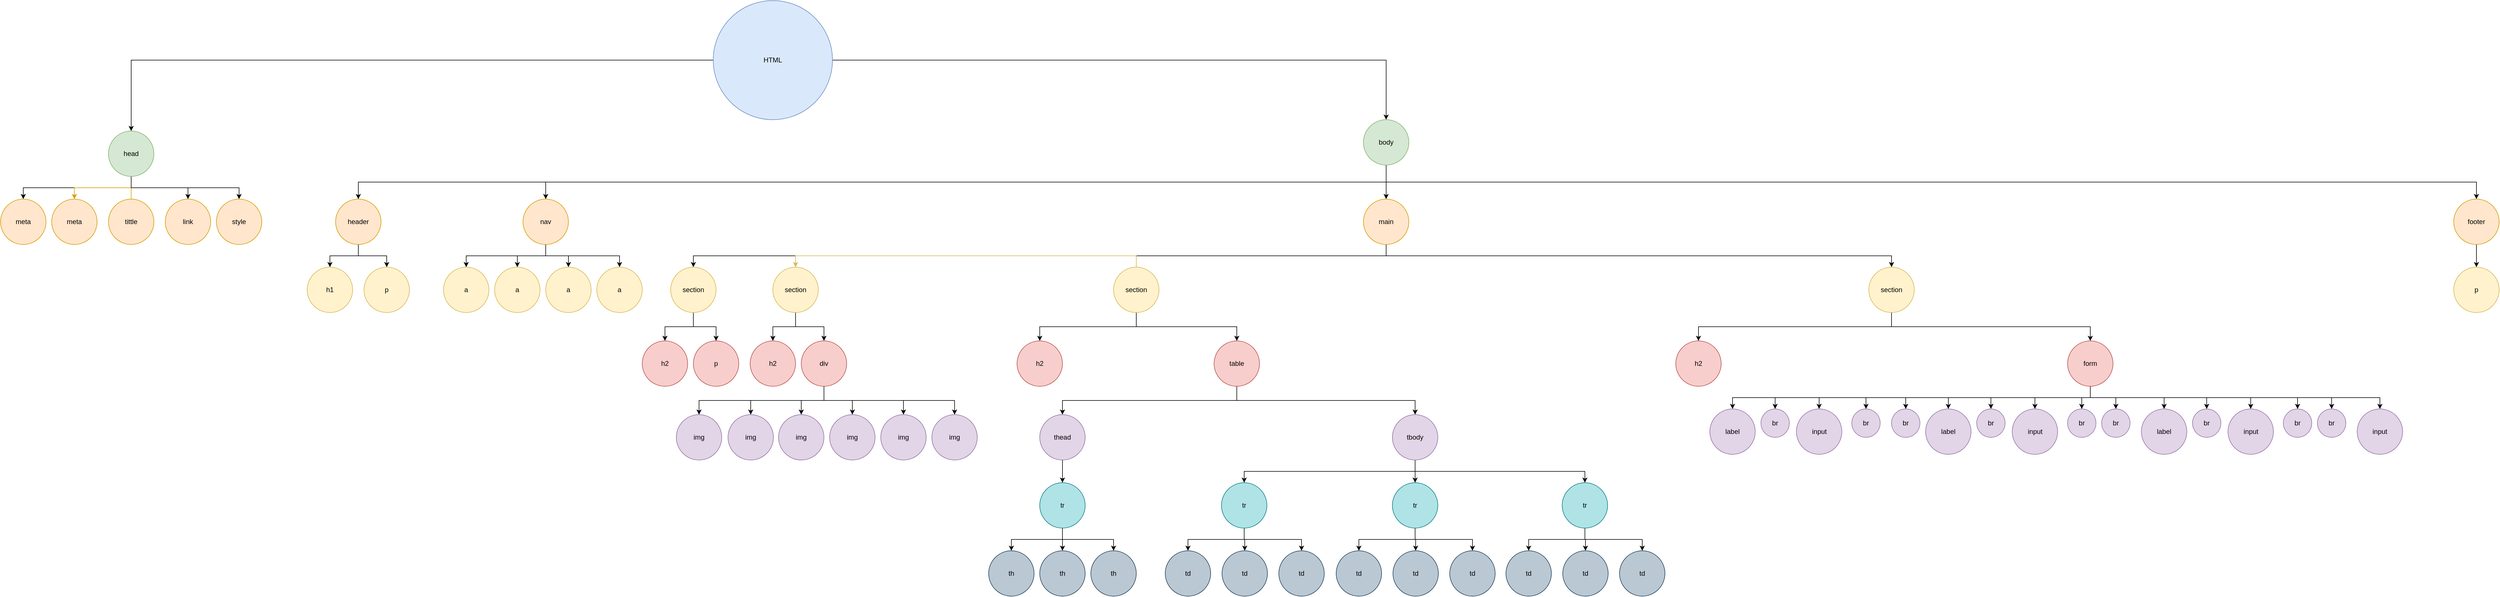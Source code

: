 <mxfile version="26.0.16">
  <diagram name="Página-1" id="s1n0lWvy48Rf1SiYjT9b">
    <mxGraphModel grid="1" page="1" gridSize="10" guides="1" tooltips="1" connect="1" arrows="1" fold="1" pageScale="1" pageWidth="827" pageHeight="1169" math="0" shadow="0">
      <root>
        <mxCell id="0" />
        <mxCell id="1" parent="0" />
        <mxCell id="Hx5SDxIe2vybmNxk9Qnh-4" style="edgeStyle=orthogonalEdgeStyle;rounded=0;orthogonalLoop=1;jettySize=auto;html=1;exitX=1;exitY=0.5;exitDx=0;exitDy=0;entryX=0.5;entryY=0;entryDx=0;entryDy=0;" edge="1" parent="1" source="irpH-8KWTIknXqjLATjh-1" target="Hx5SDxIe2vybmNxk9Qnh-2">
          <mxGeometry relative="1" as="geometry" />
        </mxCell>
        <mxCell id="Hx5SDxIe2vybmNxk9Qnh-8" style="edgeStyle=orthogonalEdgeStyle;rounded=0;orthogonalLoop=1;jettySize=auto;html=1;exitX=0;exitY=0.5;exitDx=0;exitDy=0;entryX=0.5;entryY=0;entryDx=0;entryDy=0;" edge="1" parent="1" source="irpH-8KWTIknXqjLATjh-1" target="Hx5SDxIe2vybmNxk9Qnh-1">
          <mxGeometry relative="1" as="geometry" />
        </mxCell>
        <mxCell id="irpH-8KWTIknXqjLATjh-1" value="HTML" style="ellipse;whiteSpace=wrap;html=1;aspect=fixed;fillColor=#dae8fc;strokeColor=#6c8ebf;" vertex="1" parent="1">
          <mxGeometry x="1105" y="-110" width="210" height="210" as="geometry" />
        </mxCell>
        <mxCell id="Hx5SDxIe2vybmNxk9Qnh-14" style="edgeStyle=orthogonalEdgeStyle;rounded=0;orthogonalLoop=1;jettySize=auto;html=1;exitX=0.5;exitY=1;exitDx=0;exitDy=0;entryX=0.5;entryY=0;entryDx=0;entryDy=0;" edge="1" parent="1" source="Hx5SDxIe2vybmNxk9Qnh-1" target="Hx5SDxIe2vybmNxk9Qnh-9">
          <mxGeometry relative="1" as="geometry" />
        </mxCell>
        <mxCell id="Hx5SDxIe2vybmNxk9Qnh-15" style="edgeStyle=orthogonalEdgeStyle;rounded=0;orthogonalLoop=1;jettySize=auto;html=1;exitX=0.5;exitY=0;exitDx=0;exitDy=0;entryX=0.5;entryY=0;entryDx=0;entryDy=0;fillColor=#ffe6cc;strokeColor=#d79b00;" edge="1" parent="1" source="Hx5SDxIe2vybmNxk9Qnh-11" target="Hx5SDxIe2vybmNxk9Qnh-10">
          <mxGeometry relative="1" as="geometry" />
        </mxCell>
        <mxCell id="Hx5SDxIe2vybmNxk9Qnh-16" style="edgeStyle=orthogonalEdgeStyle;rounded=0;orthogonalLoop=1;jettySize=auto;html=1;exitX=0.5;exitY=1;exitDx=0;exitDy=0;entryX=0.5;entryY=0;entryDx=0;entryDy=0;" edge="1" parent="1" source="Hx5SDxIe2vybmNxk9Qnh-1" target="Hx5SDxIe2vybmNxk9Qnh-12">
          <mxGeometry relative="1" as="geometry" />
        </mxCell>
        <mxCell id="Hx5SDxIe2vybmNxk9Qnh-17" style="edgeStyle=orthogonalEdgeStyle;rounded=0;orthogonalLoop=1;jettySize=auto;html=1;exitX=0.5;exitY=1;exitDx=0;exitDy=0;entryX=0.5;entryY=0;entryDx=0;entryDy=0;" edge="1" parent="1" source="Hx5SDxIe2vybmNxk9Qnh-1" target="Hx5SDxIe2vybmNxk9Qnh-13">
          <mxGeometry relative="1" as="geometry" />
        </mxCell>
        <mxCell id="Hx5SDxIe2vybmNxk9Qnh-1" value="head" style="ellipse;whiteSpace=wrap;html=1;aspect=fixed;fillColor=#d5e8d4;strokeColor=#82b366;" vertex="1" parent="1">
          <mxGeometry x="40" y="120" width="80" height="80" as="geometry" />
        </mxCell>
        <mxCell id="Hx5SDxIe2vybmNxk9Qnh-22" style="edgeStyle=orthogonalEdgeStyle;rounded=0;orthogonalLoop=1;jettySize=auto;html=1;exitX=0.5;exitY=1;exitDx=0;exitDy=0;entryX=0.5;entryY=0;entryDx=0;entryDy=0;" edge="1" parent="1" source="Hx5SDxIe2vybmNxk9Qnh-2" target="Hx5SDxIe2vybmNxk9Qnh-19">
          <mxGeometry relative="1" as="geometry" />
        </mxCell>
        <mxCell id="Hx5SDxIe2vybmNxk9Qnh-23" style="edgeStyle=orthogonalEdgeStyle;rounded=0;orthogonalLoop=1;jettySize=auto;html=1;exitX=0.5;exitY=1;exitDx=0;exitDy=0;entryX=0.5;entryY=0;entryDx=0;entryDy=0;" edge="1" parent="1" source="Hx5SDxIe2vybmNxk9Qnh-2" target="Hx5SDxIe2vybmNxk9Qnh-18">
          <mxGeometry relative="1" as="geometry" />
        </mxCell>
        <mxCell id="Hx5SDxIe2vybmNxk9Qnh-24" style="edgeStyle=orthogonalEdgeStyle;rounded=0;orthogonalLoop=1;jettySize=auto;html=1;exitX=0.5;exitY=1;exitDx=0;exitDy=0;entryX=0.5;entryY=0;entryDx=0;entryDy=0;" edge="1" parent="1" source="Hx5SDxIe2vybmNxk9Qnh-2" target="Hx5SDxIe2vybmNxk9Qnh-20">
          <mxGeometry relative="1" as="geometry" />
        </mxCell>
        <mxCell id="Hx5SDxIe2vybmNxk9Qnh-25" style="edgeStyle=orthogonalEdgeStyle;rounded=0;orthogonalLoop=1;jettySize=auto;html=1;exitX=0.5;exitY=1;exitDx=0;exitDy=0;entryX=0.5;entryY=0;entryDx=0;entryDy=0;" edge="1" parent="1" source="Hx5SDxIe2vybmNxk9Qnh-2" target="Hx5SDxIe2vybmNxk9Qnh-21">
          <mxGeometry relative="1" as="geometry" />
        </mxCell>
        <mxCell id="Hx5SDxIe2vybmNxk9Qnh-2" value="body" style="ellipse;whiteSpace=wrap;html=1;aspect=fixed;fillColor=#d5e8d4;strokeColor=#82b366;" vertex="1" parent="1">
          <mxGeometry x="2250" y="100" width="80" height="80" as="geometry" />
        </mxCell>
        <mxCell id="Hx5SDxIe2vybmNxk9Qnh-9" value="meta" style="ellipse;whiteSpace=wrap;html=1;aspect=fixed;fillColor=#ffe6cc;strokeColor=#d79b00;" vertex="1" parent="1">
          <mxGeometry x="-150" y="240" width="80" height="80" as="geometry" />
        </mxCell>
        <mxCell id="Hx5SDxIe2vybmNxk9Qnh-10" value="meta" style="ellipse;whiteSpace=wrap;html=1;aspect=fixed;fillColor=#ffe6cc;strokeColor=#d79b00;" vertex="1" parent="1">
          <mxGeometry x="-60" y="240" width="80" height="80" as="geometry" />
        </mxCell>
        <mxCell id="Hx5SDxIe2vybmNxk9Qnh-11" value="tittle" style="ellipse;whiteSpace=wrap;html=1;aspect=fixed;fillColor=#ffe6cc;strokeColor=#d79b00;" vertex="1" parent="1">
          <mxGeometry x="40" y="240" width="80" height="80" as="geometry" />
        </mxCell>
        <mxCell id="Hx5SDxIe2vybmNxk9Qnh-12" value="link" style="ellipse;whiteSpace=wrap;html=1;aspect=fixed;fillColor=#ffe6cc;strokeColor=#d79b00;" vertex="1" parent="1">
          <mxGeometry x="140" y="240" width="80" height="80" as="geometry" />
        </mxCell>
        <mxCell id="Hx5SDxIe2vybmNxk9Qnh-13" value="style" style="ellipse;whiteSpace=wrap;html=1;aspect=fixed;fillColor=#ffe6cc;strokeColor=#d79b00;" vertex="1" parent="1">
          <mxGeometry x="230" y="240" width="80" height="80" as="geometry" />
        </mxCell>
        <mxCell id="Hx5SDxIe2vybmNxk9Qnh-40" style="edgeStyle=orthogonalEdgeStyle;rounded=0;orthogonalLoop=1;jettySize=auto;html=1;exitX=0.5;exitY=1;exitDx=0;exitDy=0;entryX=0.5;entryY=0;entryDx=0;entryDy=0;" edge="1" parent="1" source="Hx5SDxIe2vybmNxk9Qnh-18" target="Hx5SDxIe2vybmNxk9Qnh-35">
          <mxGeometry relative="1" as="geometry" />
        </mxCell>
        <mxCell id="Hx5SDxIe2vybmNxk9Qnh-41" style="edgeStyle=orthogonalEdgeStyle;rounded=0;orthogonalLoop=1;jettySize=auto;html=1;exitX=0.5;exitY=1;exitDx=0;exitDy=0;entryX=0.5;entryY=0;entryDx=0;entryDy=0;" edge="1" parent="1" source="Hx5SDxIe2vybmNxk9Qnh-18" target="Hx5SDxIe2vybmNxk9Qnh-31">
          <mxGeometry relative="1" as="geometry" />
        </mxCell>
        <mxCell id="Hx5SDxIe2vybmNxk9Qnh-42" style="edgeStyle=orthogonalEdgeStyle;rounded=0;orthogonalLoop=1;jettySize=auto;html=1;exitX=0.5;exitY=1;exitDx=0;exitDy=0;entryX=0.5;entryY=0;entryDx=0;entryDy=0;" edge="1" parent="1" source="Hx5SDxIe2vybmNxk9Qnh-18" target="Hx5SDxIe2vybmNxk9Qnh-36">
          <mxGeometry relative="1" as="geometry" />
        </mxCell>
        <mxCell id="Hx5SDxIe2vybmNxk9Qnh-43" style="edgeStyle=orthogonalEdgeStyle;rounded=0;orthogonalLoop=1;jettySize=auto;html=1;exitX=0.5;exitY=1;exitDx=0;exitDy=0;entryX=0.5;entryY=0;entryDx=0;entryDy=0;" edge="1" parent="1" source="Hx5SDxIe2vybmNxk9Qnh-18" target="Hx5SDxIe2vybmNxk9Qnh-37">
          <mxGeometry relative="1" as="geometry" />
        </mxCell>
        <mxCell id="Hx5SDxIe2vybmNxk9Qnh-18" value="nav" style="ellipse;whiteSpace=wrap;html=1;aspect=fixed;fillColor=#ffe6cc;strokeColor=#d79b00;" vertex="1" parent="1">
          <mxGeometry x="770" y="240" width="80" height="80" as="geometry" />
        </mxCell>
        <mxCell id="Hx5SDxIe2vybmNxk9Qnh-29" style="edgeStyle=orthogonalEdgeStyle;rounded=0;orthogonalLoop=1;jettySize=auto;html=1;exitX=0.5;exitY=1;exitDx=0;exitDy=0;entryX=0.5;entryY=0;entryDx=0;entryDy=0;" edge="1" parent="1" source="Hx5SDxIe2vybmNxk9Qnh-19" target="Hx5SDxIe2vybmNxk9Qnh-26">
          <mxGeometry relative="1" as="geometry" />
        </mxCell>
        <mxCell id="Hx5SDxIe2vybmNxk9Qnh-30" style="edgeStyle=orthogonalEdgeStyle;rounded=0;orthogonalLoop=1;jettySize=auto;html=1;exitX=0.5;exitY=1;exitDx=0;exitDy=0;entryX=0.5;entryY=0;entryDx=0;entryDy=0;" edge="1" parent="1" source="Hx5SDxIe2vybmNxk9Qnh-19" target="Hx5SDxIe2vybmNxk9Qnh-27">
          <mxGeometry relative="1" as="geometry" />
        </mxCell>
        <mxCell id="Hx5SDxIe2vybmNxk9Qnh-19" value="header" style="ellipse;whiteSpace=wrap;html=1;aspect=fixed;fillColor=#ffe6cc;strokeColor=#d79b00;" vertex="1" parent="1">
          <mxGeometry x="440" y="240" width="80" height="80" as="geometry" />
        </mxCell>
        <mxCell id="Hx5SDxIe2vybmNxk9Qnh-48" style="edgeStyle=orthogonalEdgeStyle;rounded=0;orthogonalLoop=1;jettySize=auto;html=1;exitX=0.5;exitY=1;exitDx=0;exitDy=0;entryX=0.5;entryY=0;entryDx=0;entryDy=0;" edge="1" parent="1" source="Hx5SDxIe2vybmNxk9Qnh-20" target="Hx5SDxIe2vybmNxk9Qnh-47">
          <mxGeometry relative="1" as="geometry" />
        </mxCell>
        <mxCell id="Hx5SDxIe2vybmNxk9Qnh-49" style="edgeStyle=orthogonalEdgeStyle;rounded=0;orthogonalLoop=1;jettySize=auto;html=1;exitX=0.5;exitY=0;exitDx=0;exitDy=0;entryX=0.5;entryY=0;entryDx=0;entryDy=0;fillColor=#fff2cc;strokeColor=#d6b656;" edge="1" parent="1" source="Hx5SDxIe2vybmNxk9Qnh-45" target="Hx5SDxIe2vybmNxk9Qnh-46">
          <mxGeometry relative="1" as="geometry" />
        </mxCell>
        <mxCell id="Hx5SDxIe2vybmNxk9Qnh-50" style="edgeStyle=orthogonalEdgeStyle;rounded=0;orthogonalLoop=1;jettySize=auto;html=1;exitX=0.5;exitY=1;exitDx=0;exitDy=0;" edge="1" parent="1" source="Hx5SDxIe2vybmNxk9Qnh-20" target="Hx5SDxIe2vybmNxk9Qnh-44">
          <mxGeometry relative="1" as="geometry" />
        </mxCell>
        <mxCell id="Hx5SDxIe2vybmNxk9Qnh-20" value="main" style="ellipse;whiteSpace=wrap;html=1;aspect=fixed;fillColor=#ffe6cc;strokeColor=#d79b00;" vertex="1" parent="1">
          <mxGeometry x="2250" y="240" width="80" height="80" as="geometry" />
        </mxCell>
        <mxCell id="Hx5SDxIe2vybmNxk9Qnh-207" style="edgeStyle=orthogonalEdgeStyle;rounded=0;orthogonalLoop=1;jettySize=auto;html=1;exitX=0.5;exitY=1;exitDx=0;exitDy=0;entryX=0.5;entryY=0;entryDx=0;entryDy=0;" edge="1" parent="1" source="Hx5SDxIe2vybmNxk9Qnh-21" target="Hx5SDxIe2vybmNxk9Qnh-206">
          <mxGeometry relative="1" as="geometry" />
        </mxCell>
        <mxCell id="Hx5SDxIe2vybmNxk9Qnh-21" value="footer" style="ellipse;whiteSpace=wrap;html=1;aspect=fixed;fillColor=#ffe6cc;strokeColor=#d79b00;" vertex="1" parent="1">
          <mxGeometry x="4170" y="240" width="80" height="80" as="geometry" />
        </mxCell>
        <mxCell id="Hx5SDxIe2vybmNxk9Qnh-26" value="h1" style="ellipse;whiteSpace=wrap;html=1;aspect=fixed;fillColor=#fff2cc;strokeColor=#d6b656;" vertex="1" parent="1">
          <mxGeometry x="390" y="360" width="80" height="80" as="geometry" />
        </mxCell>
        <mxCell id="Hx5SDxIe2vybmNxk9Qnh-27" value="p" style="ellipse;whiteSpace=wrap;html=1;aspect=fixed;fillColor=#fff2cc;strokeColor=#d6b656;" vertex="1" parent="1">
          <mxGeometry x="490" y="360" width="80" height="80" as="geometry" />
        </mxCell>
        <mxCell id="Hx5SDxIe2vybmNxk9Qnh-31" value="a" style="ellipse;whiteSpace=wrap;html=1;aspect=fixed;fillColor=#fff2cc;strokeColor=#d6b656;" vertex="1" parent="1">
          <mxGeometry x="630" y="360" width="80" height="80" as="geometry" />
        </mxCell>
        <mxCell id="Hx5SDxIe2vybmNxk9Qnh-35" value="a" style="ellipse;whiteSpace=wrap;html=1;aspect=fixed;fillColor=#fff2cc;strokeColor=#d6b656;" vertex="1" parent="1">
          <mxGeometry x="720" y="360" width="80" height="80" as="geometry" />
        </mxCell>
        <mxCell id="Hx5SDxIe2vybmNxk9Qnh-36" value="a" style="ellipse;whiteSpace=wrap;html=1;aspect=fixed;fillColor=#fff2cc;strokeColor=#d6b656;" vertex="1" parent="1">
          <mxGeometry x="810" y="360" width="80" height="80" as="geometry" />
        </mxCell>
        <mxCell id="Hx5SDxIe2vybmNxk9Qnh-37" value="a" style="ellipse;whiteSpace=wrap;html=1;aspect=fixed;fillColor=#fff2cc;strokeColor=#d6b656;" vertex="1" parent="1">
          <mxGeometry x="900" y="360" width="80" height="80" as="geometry" />
        </mxCell>
        <mxCell id="Hx5SDxIe2vybmNxk9Qnh-133" style="edgeStyle=orthogonalEdgeStyle;rounded=0;orthogonalLoop=1;jettySize=auto;html=1;exitX=0.5;exitY=1;exitDx=0;exitDy=0;entryX=0.5;entryY=0;entryDx=0;entryDy=0;" edge="1" parent="1" source="Hx5SDxIe2vybmNxk9Qnh-44" target="Hx5SDxIe2vybmNxk9Qnh-131">
          <mxGeometry relative="1" as="geometry" />
        </mxCell>
        <mxCell id="Hx5SDxIe2vybmNxk9Qnh-134" style="edgeStyle=orthogonalEdgeStyle;rounded=0;orthogonalLoop=1;jettySize=auto;html=1;exitX=0.5;exitY=1;exitDx=0;exitDy=0;entryX=0.5;entryY=0;entryDx=0;entryDy=0;" edge="1" parent="1" source="Hx5SDxIe2vybmNxk9Qnh-44" target="Hx5SDxIe2vybmNxk9Qnh-132">
          <mxGeometry relative="1" as="geometry" />
        </mxCell>
        <mxCell id="Hx5SDxIe2vybmNxk9Qnh-44" value="section" style="ellipse;whiteSpace=wrap;html=1;aspect=fixed;fillColor=#fff2cc;strokeColor=#d6b656;" vertex="1" parent="1">
          <mxGeometry x="3140" y="360" width="80" height="80" as="geometry" />
        </mxCell>
        <mxCell id="Hx5SDxIe2vybmNxk9Qnh-82" style="edgeStyle=orthogonalEdgeStyle;rounded=0;orthogonalLoop=1;jettySize=auto;html=1;exitX=0.5;exitY=1;exitDx=0;exitDy=0;entryX=0.5;entryY=0;entryDx=0;entryDy=0;" edge="1" parent="1" source="Hx5SDxIe2vybmNxk9Qnh-45" target="Hx5SDxIe2vybmNxk9Qnh-80">
          <mxGeometry relative="1" as="geometry" />
        </mxCell>
        <mxCell id="Hx5SDxIe2vybmNxk9Qnh-83" style="edgeStyle=orthogonalEdgeStyle;rounded=0;orthogonalLoop=1;jettySize=auto;html=1;exitX=0.5;exitY=1;exitDx=0;exitDy=0;entryX=0.5;entryY=0;entryDx=0;entryDy=0;" edge="1" parent="1" source="Hx5SDxIe2vybmNxk9Qnh-45" target="Hx5SDxIe2vybmNxk9Qnh-81">
          <mxGeometry relative="1" as="geometry" />
        </mxCell>
        <mxCell id="Hx5SDxIe2vybmNxk9Qnh-45" value="section" style="ellipse;whiteSpace=wrap;html=1;aspect=fixed;fillColor=#fff2cc;strokeColor=#d6b656;" vertex="1" parent="1">
          <mxGeometry x="1810" y="360" width="80" height="80" as="geometry" />
        </mxCell>
        <mxCell id="Hx5SDxIe2vybmNxk9Qnh-59" style="edgeStyle=orthogonalEdgeStyle;rounded=0;orthogonalLoop=1;jettySize=auto;html=1;exitX=0.5;exitY=1;exitDx=0;exitDy=0;entryX=0.5;entryY=0;entryDx=0;entryDy=0;" edge="1" parent="1" source="Hx5SDxIe2vybmNxk9Qnh-46" target="Hx5SDxIe2vybmNxk9Qnh-57">
          <mxGeometry relative="1" as="geometry" />
        </mxCell>
        <mxCell id="Hx5SDxIe2vybmNxk9Qnh-60" style="edgeStyle=orthogonalEdgeStyle;rounded=0;orthogonalLoop=1;jettySize=auto;html=1;exitX=0.5;exitY=1;exitDx=0;exitDy=0;" edge="1" parent="1" source="Hx5SDxIe2vybmNxk9Qnh-46" target="Hx5SDxIe2vybmNxk9Qnh-58">
          <mxGeometry relative="1" as="geometry" />
        </mxCell>
        <mxCell id="Hx5SDxIe2vybmNxk9Qnh-46" value="section" style="ellipse;whiteSpace=wrap;html=1;aspect=fixed;fillColor=#fff2cc;strokeColor=#d6b656;" vertex="1" parent="1">
          <mxGeometry x="1210" y="360" width="80" height="80" as="geometry" />
        </mxCell>
        <mxCell id="Hx5SDxIe2vybmNxk9Qnh-55" style="edgeStyle=orthogonalEdgeStyle;rounded=0;orthogonalLoop=1;jettySize=auto;html=1;exitX=0.5;exitY=1;exitDx=0;exitDy=0;entryX=0.5;entryY=0;entryDx=0;entryDy=0;" edge="1" parent="1" source="Hx5SDxIe2vybmNxk9Qnh-47" target="Hx5SDxIe2vybmNxk9Qnh-53">
          <mxGeometry relative="1" as="geometry" />
        </mxCell>
        <mxCell id="Hx5SDxIe2vybmNxk9Qnh-56" style="edgeStyle=orthogonalEdgeStyle;rounded=0;orthogonalLoop=1;jettySize=auto;html=1;exitX=0.5;exitY=1;exitDx=0;exitDy=0;entryX=0.5;entryY=0;entryDx=0;entryDy=0;" edge="1" parent="1" source="Hx5SDxIe2vybmNxk9Qnh-47" target="Hx5SDxIe2vybmNxk9Qnh-54">
          <mxGeometry relative="1" as="geometry" />
        </mxCell>
        <mxCell id="Hx5SDxIe2vybmNxk9Qnh-47" value="section" style="ellipse;whiteSpace=wrap;html=1;aspect=fixed;fillColor=#fff2cc;strokeColor=#d6b656;" vertex="1" parent="1">
          <mxGeometry x="1030" y="360" width="80" height="80" as="geometry" />
        </mxCell>
        <mxCell id="Hx5SDxIe2vybmNxk9Qnh-53" value="h2" style="ellipse;whiteSpace=wrap;html=1;aspect=fixed;fillColor=#f8cecc;strokeColor=#b85450;" vertex="1" parent="1">
          <mxGeometry x="980" y="490" width="80" height="80" as="geometry" />
        </mxCell>
        <mxCell id="Hx5SDxIe2vybmNxk9Qnh-54" value="p" style="ellipse;whiteSpace=wrap;html=1;aspect=fixed;fillColor=#f8cecc;strokeColor=#b85450;" vertex="1" parent="1">
          <mxGeometry x="1070" y="490" width="80" height="80" as="geometry" />
        </mxCell>
        <mxCell id="Hx5SDxIe2vybmNxk9Qnh-57" value="h2" style="ellipse;whiteSpace=wrap;html=1;aspect=fixed;fillColor=#f8cecc;strokeColor=#b85450;" vertex="1" parent="1">
          <mxGeometry x="1170" y="490" width="80" height="80" as="geometry" />
        </mxCell>
        <mxCell id="Hx5SDxIe2vybmNxk9Qnh-74" style="edgeStyle=orthogonalEdgeStyle;rounded=0;orthogonalLoop=1;jettySize=auto;html=1;exitX=0.5;exitY=1;exitDx=0;exitDy=0;entryX=0.5;entryY=0;entryDx=0;entryDy=0;" edge="1" parent="1" source="Hx5SDxIe2vybmNxk9Qnh-58" target="Hx5SDxIe2vybmNxk9Qnh-72">
          <mxGeometry relative="1" as="geometry" />
        </mxCell>
        <mxCell id="Hx5SDxIe2vybmNxk9Qnh-75" style="edgeStyle=orthogonalEdgeStyle;rounded=0;orthogonalLoop=1;jettySize=auto;html=1;exitX=0.5;exitY=1;exitDx=0;exitDy=0;entryX=0.5;entryY=0;entryDx=0;entryDy=0;" edge="1" parent="1" source="Hx5SDxIe2vybmNxk9Qnh-58" target="Hx5SDxIe2vybmNxk9Qnh-70">
          <mxGeometry relative="1" as="geometry" />
        </mxCell>
        <mxCell id="Hx5SDxIe2vybmNxk9Qnh-76" style="edgeStyle=orthogonalEdgeStyle;rounded=0;orthogonalLoop=1;jettySize=auto;html=1;exitX=0.5;exitY=1;exitDx=0;exitDy=0;entryX=0.5;entryY=0;entryDx=0;entryDy=0;" edge="1" parent="1" source="Hx5SDxIe2vybmNxk9Qnh-58" target="Hx5SDxIe2vybmNxk9Qnh-71">
          <mxGeometry relative="1" as="geometry" />
        </mxCell>
        <mxCell id="Hx5SDxIe2vybmNxk9Qnh-77" style="edgeStyle=orthogonalEdgeStyle;rounded=0;orthogonalLoop=1;jettySize=auto;html=1;exitX=0.5;exitY=1;exitDx=0;exitDy=0;" edge="1" parent="1" source="Hx5SDxIe2vybmNxk9Qnh-58" target="Hx5SDxIe2vybmNxk9Qnh-69">
          <mxGeometry relative="1" as="geometry" />
        </mxCell>
        <mxCell id="Hx5SDxIe2vybmNxk9Qnh-78" style="edgeStyle=orthogonalEdgeStyle;rounded=0;orthogonalLoop=1;jettySize=auto;html=1;exitX=0.5;exitY=1;exitDx=0;exitDy=0;entryX=0.5;entryY=0;entryDx=0;entryDy=0;" edge="1" parent="1" source="Hx5SDxIe2vybmNxk9Qnh-58" target="Hx5SDxIe2vybmNxk9Qnh-61">
          <mxGeometry relative="1" as="geometry" />
        </mxCell>
        <mxCell id="Hx5SDxIe2vybmNxk9Qnh-79" style="edgeStyle=orthogonalEdgeStyle;rounded=0;orthogonalLoop=1;jettySize=auto;html=1;exitX=0.5;exitY=1;exitDx=0;exitDy=0;entryX=0.5;entryY=0;entryDx=0;entryDy=0;" edge="1" parent="1" source="Hx5SDxIe2vybmNxk9Qnh-58" target="Hx5SDxIe2vybmNxk9Qnh-68">
          <mxGeometry relative="1" as="geometry" />
        </mxCell>
        <mxCell id="Hx5SDxIe2vybmNxk9Qnh-58" value="div" style="ellipse;whiteSpace=wrap;html=1;aspect=fixed;fillColor=#f8cecc;strokeColor=#b85450;" vertex="1" parent="1">
          <mxGeometry x="1260" y="490" width="80" height="80" as="geometry" />
        </mxCell>
        <mxCell id="Hx5SDxIe2vybmNxk9Qnh-61" value="img" style="ellipse;whiteSpace=wrap;html=1;aspect=fixed;fillColor=#e1d5e7;strokeColor=#9673a6;" vertex="1" parent="1">
          <mxGeometry x="1400" y="620" width="80" height="80" as="geometry" />
        </mxCell>
        <mxCell id="Hx5SDxIe2vybmNxk9Qnh-68" value="img" style="ellipse;whiteSpace=wrap;html=1;aspect=fixed;fillColor=#e1d5e7;strokeColor=#9673a6;" vertex="1" parent="1">
          <mxGeometry x="1490" y="620" width="80" height="80" as="geometry" />
        </mxCell>
        <mxCell id="Hx5SDxIe2vybmNxk9Qnh-69" value="img" style="ellipse;whiteSpace=wrap;html=1;aspect=fixed;fillColor=#e1d5e7;strokeColor=#9673a6;" vertex="1" parent="1">
          <mxGeometry x="1310" y="620" width="80" height="80" as="geometry" />
        </mxCell>
        <mxCell id="Hx5SDxIe2vybmNxk9Qnh-70" value="img" style="ellipse;whiteSpace=wrap;html=1;aspect=fixed;fillColor=#e1d5e7;strokeColor=#9673a6;" vertex="1" parent="1">
          <mxGeometry x="1131" y="620" width="80" height="80" as="geometry" />
        </mxCell>
        <mxCell id="Hx5SDxIe2vybmNxk9Qnh-71" value="img" style="ellipse;whiteSpace=wrap;html=1;aspect=fixed;fillColor=#e1d5e7;strokeColor=#9673a6;" vertex="1" parent="1">
          <mxGeometry x="1220" y="620" width="80" height="80" as="geometry" />
        </mxCell>
        <mxCell id="Hx5SDxIe2vybmNxk9Qnh-72" value="img" style="ellipse;whiteSpace=wrap;html=1;aspect=fixed;fillColor=#e1d5e7;strokeColor=#9673a6;" vertex="1" parent="1">
          <mxGeometry x="1040" y="620" width="80" height="80" as="geometry" />
        </mxCell>
        <mxCell id="Hx5SDxIe2vybmNxk9Qnh-80" value="h2" style="ellipse;whiteSpace=wrap;html=1;aspect=fixed;fillColor=#f8cecc;strokeColor=#b85450;" vertex="1" parent="1">
          <mxGeometry x="1640" y="490" width="80" height="80" as="geometry" />
        </mxCell>
        <mxCell id="Hx5SDxIe2vybmNxk9Qnh-86" style="edgeStyle=orthogonalEdgeStyle;rounded=0;orthogonalLoop=1;jettySize=auto;html=1;exitX=0.5;exitY=1;exitDx=0;exitDy=0;entryX=0.5;entryY=0;entryDx=0;entryDy=0;" edge="1" parent="1" source="Hx5SDxIe2vybmNxk9Qnh-81" target="Hx5SDxIe2vybmNxk9Qnh-84">
          <mxGeometry relative="1" as="geometry" />
        </mxCell>
        <mxCell id="Hx5SDxIe2vybmNxk9Qnh-87" style="edgeStyle=orthogonalEdgeStyle;rounded=0;orthogonalLoop=1;jettySize=auto;html=1;exitX=0.5;exitY=1;exitDx=0;exitDy=0;" edge="1" parent="1" source="Hx5SDxIe2vybmNxk9Qnh-81" target="Hx5SDxIe2vybmNxk9Qnh-85">
          <mxGeometry relative="1" as="geometry" />
        </mxCell>
        <mxCell id="Hx5SDxIe2vybmNxk9Qnh-81" value="table" style="ellipse;whiteSpace=wrap;html=1;aspect=fixed;fillColor=#f8cecc;strokeColor=#b85450;" vertex="1" parent="1">
          <mxGeometry x="1987" y="490" width="80" height="80" as="geometry" />
        </mxCell>
        <mxCell id="Hx5SDxIe2vybmNxk9Qnh-89" style="edgeStyle=orthogonalEdgeStyle;rounded=0;orthogonalLoop=1;jettySize=auto;html=1;exitX=0.5;exitY=1;exitDx=0;exitDy=0;entryX=0.5;entryY=0;entryDx=0;entryDy=0;" edge="1" parent="1" source="Hx5SDxIe2vybmNxk9Qnh-84" target="Hx5SDxIe2vybmNxk9Qnh-88">
          <mxGeometry relative="1" as="geometry" />
        </mxCell>
        <mxCell id="Hx5SDxIe2vybmNxk9Qnh-84" value="thead" style="ellipse;whiteSpace=wrap;html=1;aspect=fixed;fillColor=#e1d5e7;strokeColor=#9673a6;" vertex="1" parent="1">
          <mxGeometry x="1680" y="620" width="80" height="80" as="geometry" />
        </mxCell>
        <mxCell id="Hx5SDxIe2vybmNxk9Qnh-116" style="edgeStyle=orthogonalEdgeStyle;rounded=0;orthogonalLoop=1;jettySize=auto;html=1;exitX=0.5;exitY=1;exitDx=0;exitDy=0;entryX=0.5;entryY=0;entryDx=0;entryDy=0;" edge="1" parent="1" source="Hx5SDxIe2vybmNxk9Qnh-85" target="Hx5SDxIe2vybmNxk9Qnh-104">
          <mxGeometry relative="1" as="geometry" />
        </mxCell>
        <mxCell id="Hx5SDxIe2vybmNxk9Qnh-117" style="edgeStyle=orthogonalEdgeStyle;rounded=0;orthogonalLoop=1;jettySize=auto;html=1;exitX=0.5;exitY=1;exitDx=0;exitDy=0;entryX=0.5;entryY=0;entryDx=0;entryDy=0;" edge="1" parent="1" source="Hx5SDxIe2vybmNxk9Qnh-85" target="Hx5SDxIe2vybmNxk9Qnh-106">
          <mxGeometry relative="1" as="geometry" />
        </mxCell>
        <mxCell id="Hx5SDxIe2vybmNxk9Qnh-120" style="edgeStyle=orthogonalEdgeStyle;rounded=0;orthogonalLoop=1;jettySize=auto;html=1;exitX=0.5;exitY=1;exitDx=0;exitDy=0;" edge="1" parent="1" source="Hx5SDxIe2vybmNxk9Qnh-85" target="Hx5SDxIe2vybmNxk9Qnh-105">
          <mxGeometry relative="1" as="geometry" />
        </mxCell>
        <mxCell id="Hx5SDxIe2vybmNxk9Qnh-85" value="tbody" style="ellipse;whiteSpace=wrap;html=1;aspect=fixed;fillColor=#e1d5e7;strokeColor=#9673a6;" vertex="1" parent="1">
          <mxGeometry x="2301" y="620" width="80" height="80" as="geometry" />
        </mxCell>
        <mxCell id="Hx5SDxIe2vybmNxk9Qnh-101" style="edgeStyle=orthogonalEdgeStyle;rounded=0;orthogonalLoop=1;jettySize=auto;html=1;exitX=0.5;exitY=1;exitDx=0;exitDy=0;entryX=0.5;entryY=0;entryDx=0;entryDy=0;" edge="1" parent="1" source="Hx5SDxIe2vybmNxk9Qnh-88" target="Hx5SDxIe2vybmNxk9Qnh-91">
          <mxGeometry relative="1" as="geometry">
            <Array as="points">
              <mxPoint x="1720" y="840" />
              <mxPoint x="1630" y="840" />
            </Array>
          </mxGeometry>
        </mxCell>
        <mxCell id="Hx5SDxIe2vybmNxk9Qnh-102" style="edgeStyle=orthogonalEdgeStyle;rounded=0;orthogonalLoop=1;jettySize=auto;html=1;exitX=0.5;exitY=1;exitDx=0;exitDy=0;entryX=0.5;entryY=0;entryDx=0;entryDy=0;" edge="1" parent="1" source="Hx5SDxIe2vybmNxk9Qnh-88" target="Hx5SDxIe2vybmNxk9Qnh-92">
          <mxGeometry relative="1" as="geometry" />
        </mxCell>
        <mxCell id="Hx5SDxIe2vybmNxk9Qnh-103" style="edgeStyle=orthogonalEdgeStyle;rounded=0;orthogonalLoop=1;jettySize=auto;html=1;exitX=0.5;exitY=1;exitDx=0;exitDy=0;entryX=0.5;entryY=0;entryDx=0;entryDy=0;" edge="1" parent="1" source="Hx5SDxIe2vybmNxk9Qnh-88" target="Hx5SDxIe2vybmNxk9Qnh-90">
          <mxGeometry relative="1" as="geometry" />
        </mxCell>
        <mxCell id="Hx5SDxIe2vybmNxk9Qnh-88" value="tr" style="ellipse;whiteSpace=wrap;html=1;aspect=fixed;fillColor=#b0e3e6;strokeColor=#0e8088;" vertex="1" parent="1">
          <mxGeometry x="1680" y="740" width="80" height="80" as="geometry" />
        </mxCell>
        <mxCell id="Hx5SDxIe2vybmNxk9Qnh-90" value="th" style="ellipse;whiteSpace=wrap;html=1;aspect=fixed;fillColor=#bac8d3;strokeColor=#23445d;" vertex="1" parent="1">
          <mxGeometry x="1770" y="860" width="80" height="80" as="geometry" />
        </mxCell>
        <mxCell id="Hx5SDxIe2vybmNxk9Qnh-91" value="th" style="ellipse;whiteSpace=wrap;html=1;aspect=fixed;fillColor=#bac8d3;strokeColor=#23445d;" vertex="1" parent="1">
          <mxGeometry x="1590" y="860" width="80" height="80" as="geometry" />
        </mxCell>
        <mxCell id="Hx5SDxIe2vybmNxk9Qnh-92" value="th" style="ellipse;whiteSpace=wrap;html=1;aspect=fixed;fillColor=#bac8d3;strokeColor=#23445d;" vertex="1" parent="1">
          <mxGeometry x="1680" y="860" width="80" height="80" as="geometry" />
        </mxCell>
        <mxCell id="Hx5SDxIe2vybmNxk9Qnh-125" style="edgeStyle=orthogonalEdgeStyle;rounded=0;orthogonalLoop=1;jettySize=auto;html=1;exitX=0.5;exitY=1;exitDx=0;exitDy=0;entryX=0.5;entryY=0;entryDx=0;entryDy=0;" edge="1" parent="1" source="Hx5SDxIe2vybmNxk9Qnh-104" target="Hx5SDxIe2vybmNxk9Qnh-110">
          <mxGeometry relative="1" as="geometry" />
        </mxCell>
        <mxCell id="Hx5SDxIe2vybmNxk9Qnh-126" style="edgeStyle=orthogonalEdgeStyle;rounded=0;orthogonalLoop=1;jettySize=auto;html=1;exitX=0.5;exitY=1;exitDx=0;exitDy=0;entryX=0.5;entryY=0;entryDx=0;entryDy=0;" edge="1" parent="1" source="Hx5SDxIe2vybmNxk9Qnh-104" target="Hx5SDxIe2vybmNxk9Qnh-111">
          <mxGeometry relative="1" as="geometry" />
        </mxCell>
        <mxCell id="Hx5SDxIe2vybmNxk9Qnh-127" style="edgeStyle=orthogonalEdgeStyle;rounded=0;orthogonalLoop=1;jettySize=auto;html=1;exitX=0.5;exitY=1;exitDx=0;exitDy=0;entryX=0.5;entryY=0;entryDx=0;entryDy=0;" edge="1" parent="1" source="Hx5SDxIe2vybmNxk9Qnh-104" target="Hx5SDxIe2vybmNxk9Qnh-112">
          <mxGeometry relative="1" as="geometry" />
        </mxCell>
        <mxCell id="Hx5SDxIe2vybmNxk9Qnh-104" value="tr" style="ellipse;whiteSpace=wrap;html=1;aspect=fixed;fillColor=#b0e3e6;strokeColor=#0e8088;" vertex="1" parent="1">
          <mxGeometry x="2301" y="740" width="80" height="80" as="geometry" />
        </mxCell>
        <mxCell id="Hx5SDxIe2vybmNxk9Qnh-128" style="edgeStyle=orthogonalEdgeStyle;rounded=0;orthogonalLoop=1;jettySize=auto;html=1;exitX=0.5;exitY=1;exitDx=0;exitDy=0;entryX=0.5;entryY=0;entryDx=0;entryDy=0;" edge="1" parent="1" source="Hx5SDxIe2vybmNxk9Qnh-105" target="Hx5SDxIe2vybmNxk9Qnh-113">
          <mxGeometry relative="1" as="geometry" />
        </mxCell>
        <mxCell id="Hx5SDxIe2vybmNxk9Qnh-129" style="edgeStyle=orthogonalEdgeStyle;rounded=0;orthogonalLoop=1;jettySize=auto;html=1;exitX=0.5;exitY=1;exitDx=0;exitDy=0;" edge="1" parent="1" source="Hx5SDxIe2vybmNxk9Qnh-105" target="Hx5SDxIe2vybmNxk9Qnh-114">
          <mxGeometry relative="1" as="geometry" />
        </mxCell>
        <mxCell id="Hx5SDxIe2vybmNxk9Qnh-130" style="edgeStyle=orthogonalEdgeStyle;rounded=0;orthogonalLoop=1;jettySize=auto;html=1;exitX=0.5;exitY=1;exitDx=0;exitDy=0;entryX=0.5;entryY=0;entryDx=0;entryDy=0;" edge="1" parent="1" source="Hx5SDxIe2vybmNxk9Qnh-105" target="Hx5SDxIe2vybmNxk9Qnh-115">
          <mxGeometry relative="1" as="geometry" />
        </mxCell>
        <mxCell id="Hx5SDxIe2vybmNxk9Qnh-105" value="tr" style="ellipse;whiteSpace=wrap;html=1;aspect=fixed;fillColor=#b0e3e6;strokeColor=#0e8088;" vertex="1" parent="1">
          <mxGeometry x="2600" y="740" width="80" height="80" as="geometry" />
        </mxCell>
        <mxCell id="Hx5SDxIe2vybmNxk9Qnh-122" style="edgeStyle=orthogonalEdgeStyle;rounded=0;orthogonalLoop=1;jettySize=auto;html=1;exitX=0.5;exitY=1;exitDx=0;exitDy=0;entryX=0.5;entryY=0;entryDx=0;entryDy=0;" edge="1" parent="1" source="Hx5SDxIe2vybmNxk9Qnh-106" target="Hx5SDxIe2vybmNxk9Qnh-107">
          <mxGeometry relative="1" as="geometry" />
        </mxCell>
        <mxCell id="Hx5SDxIe2vybmNxk9Qnh-123" style="edgeStyle=orthogonalEdgeStyle;rounded=0;orthogonalLoop=1;jettySize=auto;html=1;exitX=0.5;exitY=1;exitDx=0;exitDy=0;entryX=0.5;entryY=0;entryDx=0;entryDy=0;" edge="1" parent="1" source="Hx5SDxIe2vybmNxk9Qnh-106" target="Hx5SDxIe2vybmNxk9Qnh-108">
          <mxGeometry relative="1" as="geometry" />
        </mxCell>
        <mxCell id="Hx5SDxIe2vybmNxk9Qnh-124" style="edgeStyle=orthogonalEdgeStyle;rounded=0;orthogonalLoop=1;jettySize=auto;html=1;exitX=0.5;exitY=1;exitDx=0;exitDy=0;entryX=0.5;entryY=0;entryDx=0;entryDy=0;" edge="1" parent="1" source="Hx5SDxIe2vybmNxk9Qnh-106" target="Hx5SDxIe2vybmNxk9Qnh-109">
          <mxGeometry relative="1" as="geometry" />
        </mxCell>
        <mxCell id="Hx5SDxIe2vybmNxk9Qnh-106" value="tr" style="ellipse;whiteSpace=wrap;html=1;aspect=fixed;fillColor=#b0e3e6;strokeColor=#0e8088;" vertex="1" parent="1">
          <mxGeometry x="2000" y="740" width="80" height="80" as="geometry" />
        </mxCell>
        <mxCell id="Hx5SDxIe2vybmNxk9Qnh-107" value="td" style="ellipse;whiteSpace=wrap;html=1;aspect=fixed;fillColor=#bac8d3;strokeColor=#23445d;" vertex="1" parent="1">
          <mxGeometry x="1901" y="860" width="80" height="80" as="geometry" />
        </mxCell>
        <mxCell id="Hx5SDxIe2vybmNxk9Qnh-108" value="td" style="ellipse;whiteSpace=wrap;html=1;aspect=fixed;fillColor=#bac8d3;strokeColor=#23445d;" vertex="1" parent="1">
          <mxGeometry x="2001" y="860" width="80" height="80" as="geometry" />
        </mxCell>
        <mxCell id="Hx5SDxIe2vybmNxk9Qnh-109" value="td" style="ellipse;whiteSpace=wrap;html=1;aspect=fixed;fillColor=#bac8d3;strokeColor=#23445d;" vertex="1" parent="1">
          <mxGeometry x="2101" y="860" width="80" height="80" as="geometry" />
        </mxCell>
        <mxCell id="Hx5SDxIe2vybmNxk9Qnh-110" value="td" style="ellipse;whiteSpace=wrap;html=1;aspect=fixed;fillColor=#bac8d3;strokeColor=#23445d;" vertex="1" parent="1">
          <mxGeometry x="2202" y="860" width="80" height="80" as="geometry" />
        </mxCell>
        <mxCell id="Hx5SDxIe2vybmNxk9Qnh-111" value="td" style="ellipse;whiteSpace=wrap;html=1;aspect=fixed;fillColor=#bac8d3;strokeColor=#23445d;" vertex="1" parent="1">
          <mxGeometry x="2302" y="860" width="80" height="80" as="geometry" />
        </mxCell>
        <mxCell id="Hx5SDxIe2vybmNxk9Qnh-112" value="td" style="ellipse;whiteSpace=wrap;html=1;aspect=fixed;fillColor=#bac8d3;strokeColor=#23445d;" vertex="1" parent="1">
          <mxGeometry x="2402" y="860" width="80" height="80" as="geometry" />
        </mxCell>
        <mxCell id="Hx5SDxIe2vybmNxk9Qnh-113" value="td" style="ellipse;whiteSpace=wrap;html=1;aspect=fixed;fillColor=#bac8d3;strokeColor=#23445d;" vertex="1" parent="1">
          <mxGeometry x="2501" y="860" width="80" height="80" as="geometry" />
        </mxCell>
        <mxCell id="Hx5SDxIe2vybmNxk9Qnh-114" value="td" style="ellipse;whiteSpace=wrap;html=1;aspect=fixed;fillColor=#bac8d3;strokeColor=#23445d;" vertex="1" parent="1">
          <mxGeometry x="2601" y="860" width="80" height="80" as="geometry" />
        </mxCell>
        <mxCell id="Hx5SDxIe2vybmNxk9Qnh-115" value="td" style="ellipse;whiteSpace=wrap;html=1;aspect=fixed;fillColor=#bac8d3;strokeColor=#23445d;" vertex="1" parent="1">
          <mxGeometry x="2701" y="860" width="80" height="80" as="geometry" />
        </mxCell>
        <mxCell id="Hx5SDxIe2vybmNxk9Qnh-131" value="h2" style="ellipse;whiteSpace=wrap;html=1;aspect=fixed;fillColor=#f8cecc;strokeColor=#b85450;" vertex="1" parent="1">
          <mxGeometry x="2800" y="490" width="80" height="80" as="geometry" />
        </mxCell>
        <mxCell id="Hx5SDxIe2vybmNxk9Qnh-156" style="edgeStyle=orthogonalEdgeStyle;rounded=0;orthogonalLoop=1;jettySize=auto;html=1;exitX=0.5;exitY=1;exitDx=0;exitDy=0;entryX=0.5;entryY=0;entryDx=0;entryDy=0;" edge="1" parent="1" source="Hx5SDxIe2vybmNxk9Qnh-132" target="Hx5SDxIe2vybmNxk9Qnh-142">
          <mxGeometry relative="1" as="geometry" />
        </mxCell>
        <mxCell id="Hx5SDxIe2vybmNxk9Qnh-170" style="edgeStyle=orthogonalEdgeStyle;rounded=0;orthogonalLoop=1;jettySize=auto;html=1;exitX=0.5;exitY=1;exitDx=0;exitDy=0;entryX=0.5;entryY=0;entryDx=0;entryDy=0;" edge="1" parent="1" source="Hx5SDxIe2vybmNxk9Qnh-132" target="Hx5SDxIe2vybmNxk9Qnh-144">
          <mxGeometry relative="1" as="geometry" />
        </mxCell>
        <mxCell id="Hx5SDxIe2vybmNxk9Qnh-177" style="edgeStyle=orthogonalEdgeStyle;rounded=0;orthogonalLoop=1;jettySize=auto;html=1;exitX=0.5;exitY=1;exitDx=0;exitDy=0;" edge="1" parent="1" source="Hx5SDxIe2vybmNxk9Qnh-132" target="Hx5SDxIe2vybmNxk9Qnh-159">
          <mxGeometry relative="1" as="geometry" />
        </mxCell>
        <mxCell id="Hx5SDxIe2vybmNxk9Qnh-179" style="edgeStyle=orthogonalEdgeStyle;rounded=0;orthogonalLoop=1;jettySize=auto;html=1;exitX=0.5;exitY=1;exitDx=0;exitDy=0;" edge="1" parent="1" source="Hx5SDxIe2vybmNxk9Qnh-132" target="Hx5SDxIe2vybmNxk9Qnh-160">
          <mxGeometry relative="1" as="geometry" />
        </mxCell>
        <mxCell id="Hx5SDxIe2vybmNxk9Qnh-180" style="edgeStyle=orthogonalEdgeStyle;rounded=0;orthogonalLoop=1;jettySize=auto;html=1;exitX=0.5;exitY=1;exitDx=0;exitDy=0;entryX=0.5;entryY=0;entryDx=0;entryDy=0;" edge="1" parent="1" source="Hx5SDxIe2vybmNxk9Qnh-132" target="Hx5SDxIe2vybmNxk9Qnh-162">
          <mxGeometry relative="1" as="geometry" />
        </mxCell>
        <mxCell id="Hx5SDxIe2vybmNxk9Qnh-188" style="edgeStyle=orthogonalEdgeStyle;rounded=0;orthogonalLoop=1;jettySize=auto;html=1;exitX=0.5;exitY=1;exitDx=0;exitDy=0;entryX=0.5;entryY=0;entryDx=0;entryDy=0;" edge="1" parent="1" source="Hx5SDxIe2vybmNxk9Qnh-132" target="Hx5SDxIe2vybmNxk9Qnh-163">
          <mxGeometry relative="1" as="geometry" />
        </mxCell>
        <mxCell id="Hx5SDxIe2vybmNxk9Qnh-194" style="edgeStyle=orthogonalEdgeStyle;rounded=0;orthogonalLoop=1;jettySize=auto;html=1;exitX=0.5;exitY=1;exitDx=0;exitDy=0;entryX=0.5;entryY=0;entryDx=0;entryDy=0;" edge="1" parent="1" source="Hx5SDxIe2vybmNxk9Qnh-132" target="Hx5SDxIe2vybmNxk9Qnh-161">
          <mxGeometry relative="1" as="geometry" />
        </mxCell>
        <mxCell id="Hx5SDxIe2vybmNxk9Qnh-195" style="edgeStyle=orthogonalEdgeStyle;rounded=0;orthogonalLoop=1;jettySize=auto;html=1;exitX=0.5;exitY=1;exitDx=0;exitDy=0;entryX=0.5;entryY=0;entryDx=0;entryDy=0;" edge="1" parent="1" source="Hx5SDxIe2vybmNxk9Qnh-132" target="Hx5SDxIe2vybmNxk9Qnh-189">
          <mxGeometry relative="1" as="geometry" />
        </mxCell>
        <mxCell id="Hx5SDxIe2vybmNxk9Qnh-196" style="edgeStyle=orthogonalEdgeStyle;rounded=0;orthogonalLoop=1;jettySize=auto;html=1;exitX=0.5;exitY=1;exitDx=0;exitDy=0;entryX=0.5;entryY=0;entryDx=0;entryDy=0;" edge="1" parent="1" source="Hx5SDxIe2vybmNxk9Qnh-132" target="Hx5SDxIe2vybmNxk9Qnh-193">
          <mxGeometry relative="1" as="geometry" />
        </mxCell>
        <mxCell id="Hx5SDxIe2vybmNxk9Qnh-197" style="edgeStyle=orthogonalEdgeStyle;rounded=0;orthogonalLoop=1;jettySize=auto;html=1;exitX=0.5;exitY=1;exitDx=0;exitDy=0;entryX=0.5;entryY=0;entryDx=0;entryDy=0;" edge="1" parent="1" source="Hx5SDxIe2vybmNxk9Qnh-132" target="Hx5SDxIe2vybmNxk9Qnh-190">
          <mxGeometry relative="1" as="geometry" />
        </mxCell>
        <mxCell id="Hx5SDxIe2vybmNxk9Qnh-198" style="edgeStyle=orthogonalEdgeStyle;rounded=0;orthogonalLoop=1;jettySize=auto;html=1;exitX=0.5;exitY=1;exitDx=0;exitDy=0;entryX=0.5;entryY=0;entryDx=0;entryDy=0;" edge="1" parent="1" source="Hx5SDxIe2vybmNxk9Qnh-132" target="Hx5SDxIe2vybmNxk9Qnh-192">
          <mxGeometry relative="1" as="geometry" />
        </mxCell>
        <mxCell id="Hx5SDxIe2vybmNxk9Qnh-199" style="edgeStyle=orthogonalEdgeStyle;rounded=0;orthogonalLoop=1;jettySize=auto;html=1;exitX=0.5;exitY=1;exitDx=0;exitDy=0;" edge="1" parent="1" source="Hx5SDxIe2vybmNxk9Qnh-132" target="Hx5SDxIe2vybmNxk9Qnh-191">
          <mxGeometry relative="1" as="geometry" />
        </mxCell>
        <mxCell id="Hx5SDxIe2vybmNxk9Qnh-200" style="edgeStyle=orthogonalEdgeStyle;rounded=0;orthogonalLoop=1;jettySize=auto;html=1;exitX=0.5;exitY=1;exitDx=0;exitDy=0;entryX=0.5;entryY=0;entryDx=0;entryDy=0;" edge="1" parent="1" source="Hx5SDxIe2vybmNxk9Qnh-132" target="Hx5SDxIe2vybmNxk9Qnh-169">
          <mxGeometry relative="1" as="geometry" />
        </mxCell>
        <mxCell id="Hx5SDxIe2vybmNxk9Qnh-203" style="edgeStyle=orthogonalEdgeStyle;rounded=0;orthogonalLoop=1;jettySize=auto;html=1;exitX=0.5;exitY=1;exitDx=0;exitDy=0;entryX=0.5;entryY=0;entryDx=0;entryDy=0;" edge="1" parent="1" source="Hx5SDxIe2vybmNxk9Qnh-132" target="Hx5SDxIe2vybmNxk9Qnh-153">
          <mxGeometry relative="1" as="geometry" />
        </mxCell>
        <mxCell id="Hx5SDxIe2vybmNxk9Qnh-204" style="edgeStyle=orthogonalEdgeStyle;rounded=0;orthogonalLoop=1;jettySize=auto;html=1;exitX=0.5;exitY=1;exitDx=0;exitDy=0;entryX=0.5;entryY=0;entryDx=0;entryDy=0;" edge="1" parent="1" source="Hx5SDxIe2vybmNxk9Qnh-132" target="Hx5SDxIe2vybmNxk9Qnh-154">
          <mxGeometry relative="1" as="geometry" />
        </mxCell>
        <mxCell id="Hx5SDxIe2vybmNxk9Qnh-205" style="edgeStyle=orthogonalEdgeStyle;rounded=0;orthogonalLoop=1;jettySize=auto;html=1;exitX=0.5;exitY=1;exitDx=0;exitDy=0;entryX=0.5;entryY=0;entryDx=0;entryDy=0;" edge="1" parent="1" source="Hx5SDxIe2vybmNxk9Qnh-132" target="Hx5SDxIe2vybmNxk9Qnh-155">
          <mxGeometry relative="1" as="geometry" />
        </mxCell>
        <mxCell id="Hx5SDxIe2vybmNxk9Qnh-132" value="form" style="ellipse;whiteSpace=wrap;html=1;aspect=fixed;fillColor=#f8cecc;strokeColor=#b85450;" vertex="1" parent="1">
          <mxGeometry x="3490" y="490" width="80" height="80" as="geometry" />
        </mxCell>
        <mxCell id="Hx5SDxIe2vybmNxk9Qnh-142" value="label" style="ellipse;whiteSpace=wrap;html=1;aspect=fixed;fillColor=#e1d5e7;strokeColor=#9673a6;" vertex="1" parent="1">
          <mxGeometry x="2860" y="610" width="80" height="80" as="geometry" />
        </mxCell>
        <mxCell id="Hx5SDxIe2vybmNxk9Qnh-144" value="input" style="ellipse;whiteSpace=wrap;html=1;aspect=fixed;fillColor=#e1d5e7;strokeColor=#9673a6;" vertex="1" parent="1">
          <mxGeometry x="3012.5" y="610" width="80" height="80" as="geometry" />
        </mxCell>
        <mxCell id="Hx5SDxIe2vybmNxk9Qnh-153" value="br" style="ellipse;whiteSpace=wrap;html=1;aspect=fixed;fillColor=#e1d5e7;strokeColor=#9673a6;" vertex="1" parent="1">
          <mxGeometry x="3180" y="610" width="50" height="50" as="geometry" />
        </mxCell>
        <mxCell id="Hx5SDxIe2vybmNxk9Qnh-154" value="br" style="ellipse;whiteSpace=wrap;html=1;aspect=fixed;fillColor=#e1d5e7;strokeColor=#9673a6;" vertex="1" parent="1">
          <mxGeometry x="3110" y="610" width="50" height="50" as="geometry" />
        </mxCell>
        <mxCell id="Hx5SDxIe2vybmNxk9Qnh-155" value="br" style="ellipse;whiteSpace=wrap;html=1;aspect=fixed;fillColor=#e1d5e7;strokeColor=#9673a6;" vertex="1" parent="1">
          <mxGeometry x="2950" y="610" width="50" height="50" as="geometry" />
        </mxCell>
        <mxCell id="Hx5SDxIe2vybmNxk9Qnh-159" value="label" style="ellipse;whiteSpace=wrap;html=1;aspect=fixed;fillColor=#e1d5e7;strokeColor=#9673a6;" vertex="1" parent="1">
          <mxGeometry x="3240" y="610" width="80" height="80" as="geometry" />
        </mxCell>
        <mxCell id="Hx5SDxIe2vybmNxk9Qnh-160" value="input" style="ellipse;whiteSpace=wrap;html=1;aspect=fixed;fillColor=#e1d5e7;strokeColor=#9673a6;" vertex="1" parent="1">
          <mxGeometry x="3392.5" y="610" width="80" height="80" as="geometry" />
        </mxCell>
        <mxCell id="Hx5SDxIe2vybmNxk9Qnh-161" value="br" style="ellipse;whiteSpace=wrap;html=1;aspect=fixed;fillColor=#e1d5e7;strokeColor=#9673a6;" vertex="1" parent="1">
          <mxGeometry x="3550" y="610" width="50" height="50" as="geometry" />
        </mxCell>
        <mxCell id="Hx5SDxIe2vybmNxk9Qnh-162" value="br" style="ellipse;whiteSpace=wrap;html=1;aspect=fixed;fillColor=#e1d5e7;strokeColor=#9673a6;" vertex="1" parent="1">
          <mxGeometry x="3490" y="610" width="50" height="50" as="geometry" />
        </mxCell>
        <mxCell id="Hx5SDxIe2vybmNxk9Qnh-163" value="br" style="ellipse;whiteSpace=wrap;html=1;aspect=fixed;fillColor=#e1d5e7;strokeColor=#9673a6;" vertex="1" parent="1">
          <mxGeometry x="3330" y="610" width="50" height="50" as="geometry" />
        </mxCell>
        <mxCell id="Hx5SDxIe2vybmNxk9Qnh-169" value="input" style="ellipse;whiteSpace=wrap;html=1;aspect=fixed;fillColor=#e1d5e7;strokeColor=#9673a6;" vertex="1" parent="1">
          <mxGeometry x="4000" y="610" width="80" height="80" as="geometry" />
        </mxCell>
        <mxCell id="Hx5SDxIe2vybmNxk9Qnh-189" value="label" style="ellipse;whiteSpace=wrap;html=1;aspect=fixed;fillColor=#e1d5e7;strokeColor=#9673a6;" vertex="1" parent="1">
          <mxGeometry x="3620" y="610" width="80" height="80" as="geometry" />
        </mxCell>
        <mxCell id="Hx5SDxIe2vybmNxk9Qnh-190" value="input" style="ellipse;whiteSpace=wrap;html=1;aspect=fixed;fillColor=#e1d5e7;strokeColor=#9673a6;" vertex="1" parent="1">
          <mxGeometry x="3772.5" y="610" width="80" height="80" as="geometry" />
        </mxCell>
        <mxCell id="Hx5SDxIe2vybmNxk9Qnh-191" value="br" style="ellipse;whiteSpace=wrap;html=1;aspect=fixed;fillColor=#e1d5e7;strokeColor=#9673a6;" vertex="1" parent="1">
          <mxGeometry x="3930" y="610" width="50" height="50" as="geometry" />
        </mxCell>
        <mxCell id="Hx5SDxIe2vybmNxk9Qnh-192" value="br" style="ellipse;whiteSpace=wrap;html=1;aspect=fixed;fillColor=#e1d5e7;strokeColor=#9673a6;" vertex="1" parent="1">
          <mxGeometry x="3870" y="610" width="50" height="50" as="geometry" />
        </mxCell>
        <mxCell id="Hx5SDxIe2vybmNxk9Qnh-193" value="br" style="ellipse;whiteSpace=wrap;html=1;aspect=fixed;fillColor=#e1d5e7;strokeColor=#9673a6;" vertex="1" parent="1">
          <mxGeometry x="3710" y="610" width="50" height="50" as="geometry" />
        </mxCell>
        <mxCell id="Hx5SDxIe2vybmNxk9Qnh-206" value="p" style="ellipse;whiteSpace=wrap;html=1;aspect=fixed;fillColor=#fff2cc;strokeColor=#d6b656;" vertex="1" parent="1">
          <mxGeometry x="4170" y="360" width="80" height="80" as="geometry" />
        </mxCell>
      </root>
    </mxGraphModel>
  </diagram>
</mxfile>
